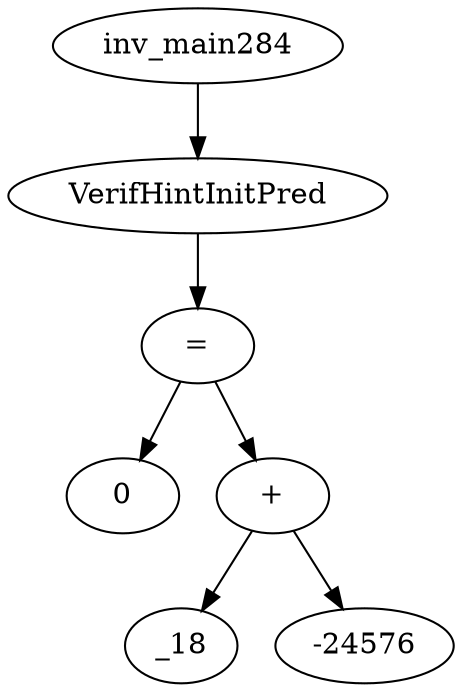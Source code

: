 digraph dag {
0 [label="inv_main284"];
1 [label="VerifHintInitPred"];
2 [label="="];
3 [label="0"];
4 [label="+"];
5 [label="_18"];
6 [label="-24576"];
0->1
1->2
2->4
2 -> 3
4->6
4 -> 5
}
